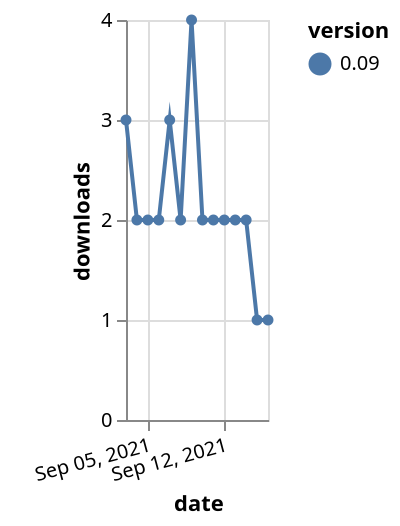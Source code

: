 {"$schema": "https://vega.github.io/schema/vega-lite/v5.json", "description": "A simple bar chart with embedded data.", "data": {"values": [{"date": "2021-09-03", "total": 2802, "delta": 3, "version": "0.09"}, {"date": "2021-09-04", "total": 2804, "delta": 2, "version": "0.09"}, {"date": "2021-09-05", "total": 2806, "delta": 2, "version": "0.09"}, {"date": "2021-09-06", "total": 2808, "delta": 2, "version": "0.09"}, {"date": "2021-09-07", "total": 2811, "delta": 3, "version": "0.09"}, {"date": "2021-09-08", "total": 2813, "delta": 2, "version": "0.09"}, {"date": "2021-09-09", "total": 2817, "delta": 4, "version": "0.09"}, {"date": "2021-09-10", "total": 2819, "delta": 2, "version": "0.09"}, {"date": "2021-09-11", "total": 2821, "delta": 2, "version": "0.09"}, {"date": "2021-09-12", "total": 2823, "delta": 2, "version": "0.09"}, {"date": "2021-09-13", "total": 2825, "delta": 2, "version": "0.09"}, {"date": "2021-09-14", "total": 2827, "delta": 2, "version": "0.09"}, {"date": "2021-09-15", "total": 2828, "delta": 1, "version": "0.09"}, {"date": "2021-09-16", "total": 2829, "delta": 1, "version": "0.09"}]}, "width": "container", "mark": {"type": "line", "point": {"filled": true}}, "encoding": {"x": {"field": "date", "type": "temporal", "timeUnit": "yearmonthdate", "title": "date", "axis": {"labelAngle": -15}}, "y": {"field": "delta", "type": "quantitative", "title": "downloads"}, "color": {"field": "version", "type": "nominal"}, "tooltip": {"field": "delta"}}}